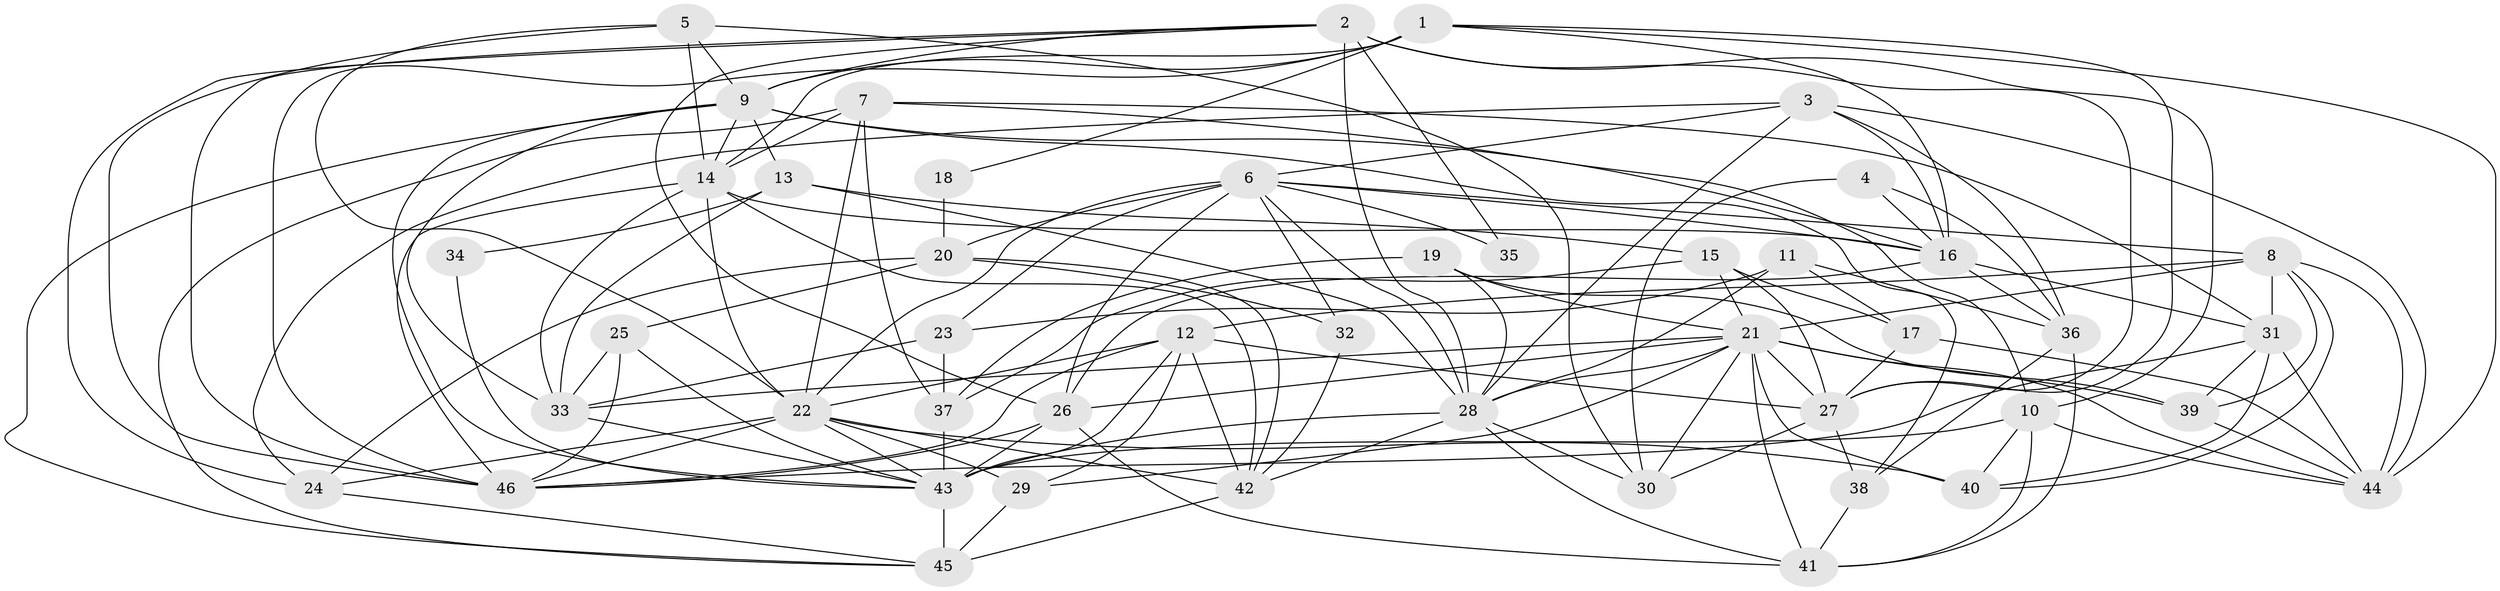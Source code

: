 // original degree distribution, {2: 0.16666666666666666, 5: 0.14912280701754385, 3: 0.21052631578947367, 4: 0.32456140350877194, 6: 0.08771929824561403, 7: 0.02631578947368421, 8: 0.03508771929824561}
// Generated by graph-tools (version 1.1) at 2025/37/03/04/25 23:37:08]
// undirected, 46 vertices, 144 edges
graph export_dot {
  node [color=gray90,style=filled];
  1;
  2;
  3;
  4;
  5;
  6;
  7;
  8;
  9;
  10;
  11;
  12;
  13;
  14;
  15;
  16;
  17;
  18;
  19;
  20;
  21;
  22;
  23;
  24;
  25;
  26;
  27;
  28;
  29;
  30;
  31;
  32;
  33;
  34;
  35;
  36;
  37;
  38;
  39;
  40;
  41;
  42;
  43;
  44;
  45;
  46;
  1 -- 9 [weight=1.0];
  1 -- 14 [weight=1.0];
  1 -- 16 [weight=1.0];
  1 -- 18 [weight=1.0];
  1 -- 27 [weight=1.0];
  1 -- 44 [weight=1.0];
  1 -- 46 [weight=1.0];
  2 -- 9 [weight=1.0];
  2 -- 10 [weight=1.0];
  2 -- 24 [weight=1.0];
  2 -- 26 [weight=1.0];
  2 -- 27 [weight=1.0];
  2 -- 28 [weight=1.0];
  2 -- 35 [weight=2.0];
  2 -- 46 [weight=1.0];
  3 -- 6 [weight=1.0];
  3 -- 16 [weight=1.0];
  3 -- 24 [weight=1.0];
  3 -- 28 [weight=2.0];
  3 -- 36 [weight=1.0];
  3 -- 44 [weight=2.0];
  4 -- 16 [weight=1.0];
  4 -- 30 [weight=1.0];
  4 -- 36 [weight=1.0];
  5 -- 9 [weight=1.0];
  5 -- 14 [weight=1.0];
  5 -- 22 [weight=1.0];
  5 -- 30 [weight=1.0];
  5 -- 46 [weight=1.0];
  6 -- 8 [weight=1.0];
  6 -- 16 [weight=1.0];
  6 -- 20 [weight=1.0];
  6 -- 22 [weight=1.0];
  6 -- 23 [weight=1.0];
  6 -- 26 [weight=1.0];
  6 -- 28 [weight=1.0];
  6 -- 32 [weight=2.0];
  6 -- 35 [weight=1.0];
  7 -- 10 [weight=1.0];
  7 -- 14 [weight=2.0];
  7 -- 22 [weight=1.0];
  7 -- 31 [weight=1.0];
  7 -- 37 [weight=1.0];
  7 -- 45 [weight=1.0];
  8 -- 12 [weight=1.0];
  8 -- 21 [weight=1.0];
  8 -- 31 [weight=1.0];
  8 -- 39 [weight=1.0];
  8 -- 40 [weight=1.0];
  8 -- 44 [weight=1.0];
  9 -- 13 [weight=1.0];
  9 -- 14 [weight=1.0];
  9 -- 16 [weight=1.0];
  9 -- 33 [weight=1.0];
  9 -- 38 [weight=1.0];
  9 -- 43 [weight=1.0];
  9 -- 45 [weight=1.0];
  10 -- 40 [weight=1.0];
  10 -- 41 [weight=1.0];
  10 -- 43 [weight=1.0];
  10 -- 44 [weight=1.0];
  11 -- 17 [weight=1.0];
  11 -- 23 [weight=1.0];
  11 -- 28 [weight=1.0];
  11 -- 36 [weight=1.0];
  12 -- 22 [weight=1.0];
  12 -- 27 [weight=1.0];
  12 -- 29 [weight=1.0];
  12 -- 42 [weight=1.0];
  12 -- 43 [weight=2.0];
  12 -- 46 [weight=1.0];
  13 -- 15 [weight=1.0];
  13 -- 28 [weight=2.0];
  13 -- 33 [weight=1.0];
  13 -- 34 [weight=1.0];
  14 -- 16 [weight=1.0];
  14 -- 22 [weight=1.0];
  14 -- 33 [weight=1.0];
  14 -- 42 [weight=1.0];
  14 -- 46 [weight=2.0];
  15 -- 17 [weight=1.0];
  15 -- 21 [weight=1.0];
  15 -- 27 [weight=1.0];
  15 -- 37 [weight=1.0];
  16 -- 26 [weight=1.0];
  16 -- 31 [weight=1.0];
  16 -- 36 [weight=1.0];
  17 -- 27 [weight=1.0];
  17 -- 44 [weight=1.0];
  18 -- 20 [weight=2.0];
  19 -- 21 [weight=2.0];
  19 -- 28 [weight=1.0];
  19 -- 37 [weight=1.0];
  19 -- 39 [weight=1.0];
  20 -- 24 [weight=1.0];
  20 -- 25 [weight=1.0];
  20 -- 32 [weight=1.0];
  20 -- 42 [weight=1.0];
  21 -- 26 [weight=1.0];
  21 -- 27 [weight=1.0];
  21 -- 28 [weight=1.0];
  21 -- 29 [weight=1.0];
  21 -- 30 [weight=1.0];
  21 -- 33 [weight=1.0];
  21 -- 39 [weight=2.0];
  21 -- 40 [weight=1.0];
  21 -- 41 [weight=1.0];
  21 -- 44 [weight=1.0];
  22 -- 24 [weight=1.0];
  22 -- 29 [weight=1.0];
  22 -- 40 [weight=1.0];
  22 -- 42 [weight=1.0];
  22 -- 43 [weight=1.0];
  22 -- 46 [weight=1.0];
  23 -- 33 [weight=1.0];
  23 -- 37 [weight=1.0];
  24 -- 45 [weight=1.0];
  25 -- 33 [weight=1.0];
  25 -- 43 [weight=1.0];
  25 -- 46 [weight=1.0];
  26 -- 41 [weight=1.0];
  26 -- 43 [weight=1.0];
  26 -- 46 [weight=1.0];
  27 -- 30 [weight=1.0];
  27 -- 38 [weight=1.0];
  28 -- 30 [weight=1.0];
  28 -- 41 [weight=1.0];
  28 -- 42 [weight=1.0];
  28 -- 43 [weight=2.0];
  29 -- 45 [weight=2.0];
  31 -- 39 [weight=1.0];
  31 -- 40 [weight=1.0];
  31 -- 44 [weight=1.0];
  31 -- 46 [weight=1.0];
  32 -- 42 [weight=1.0];
  33 -- 43 [weight=1.0];
  34 -- 43 [weight=1.0];
  36 -- 38 [weight=1.0];
  36 -- 41 [weight=1.0];
  37 -- 43 [weight=1.0];
  38 -- 41 [weight=1.0];
  39 -- 44 [weight=1.0];
  42 -- 45 [weight=1.0];
  43 -- 45 [weight=1.0];
}
